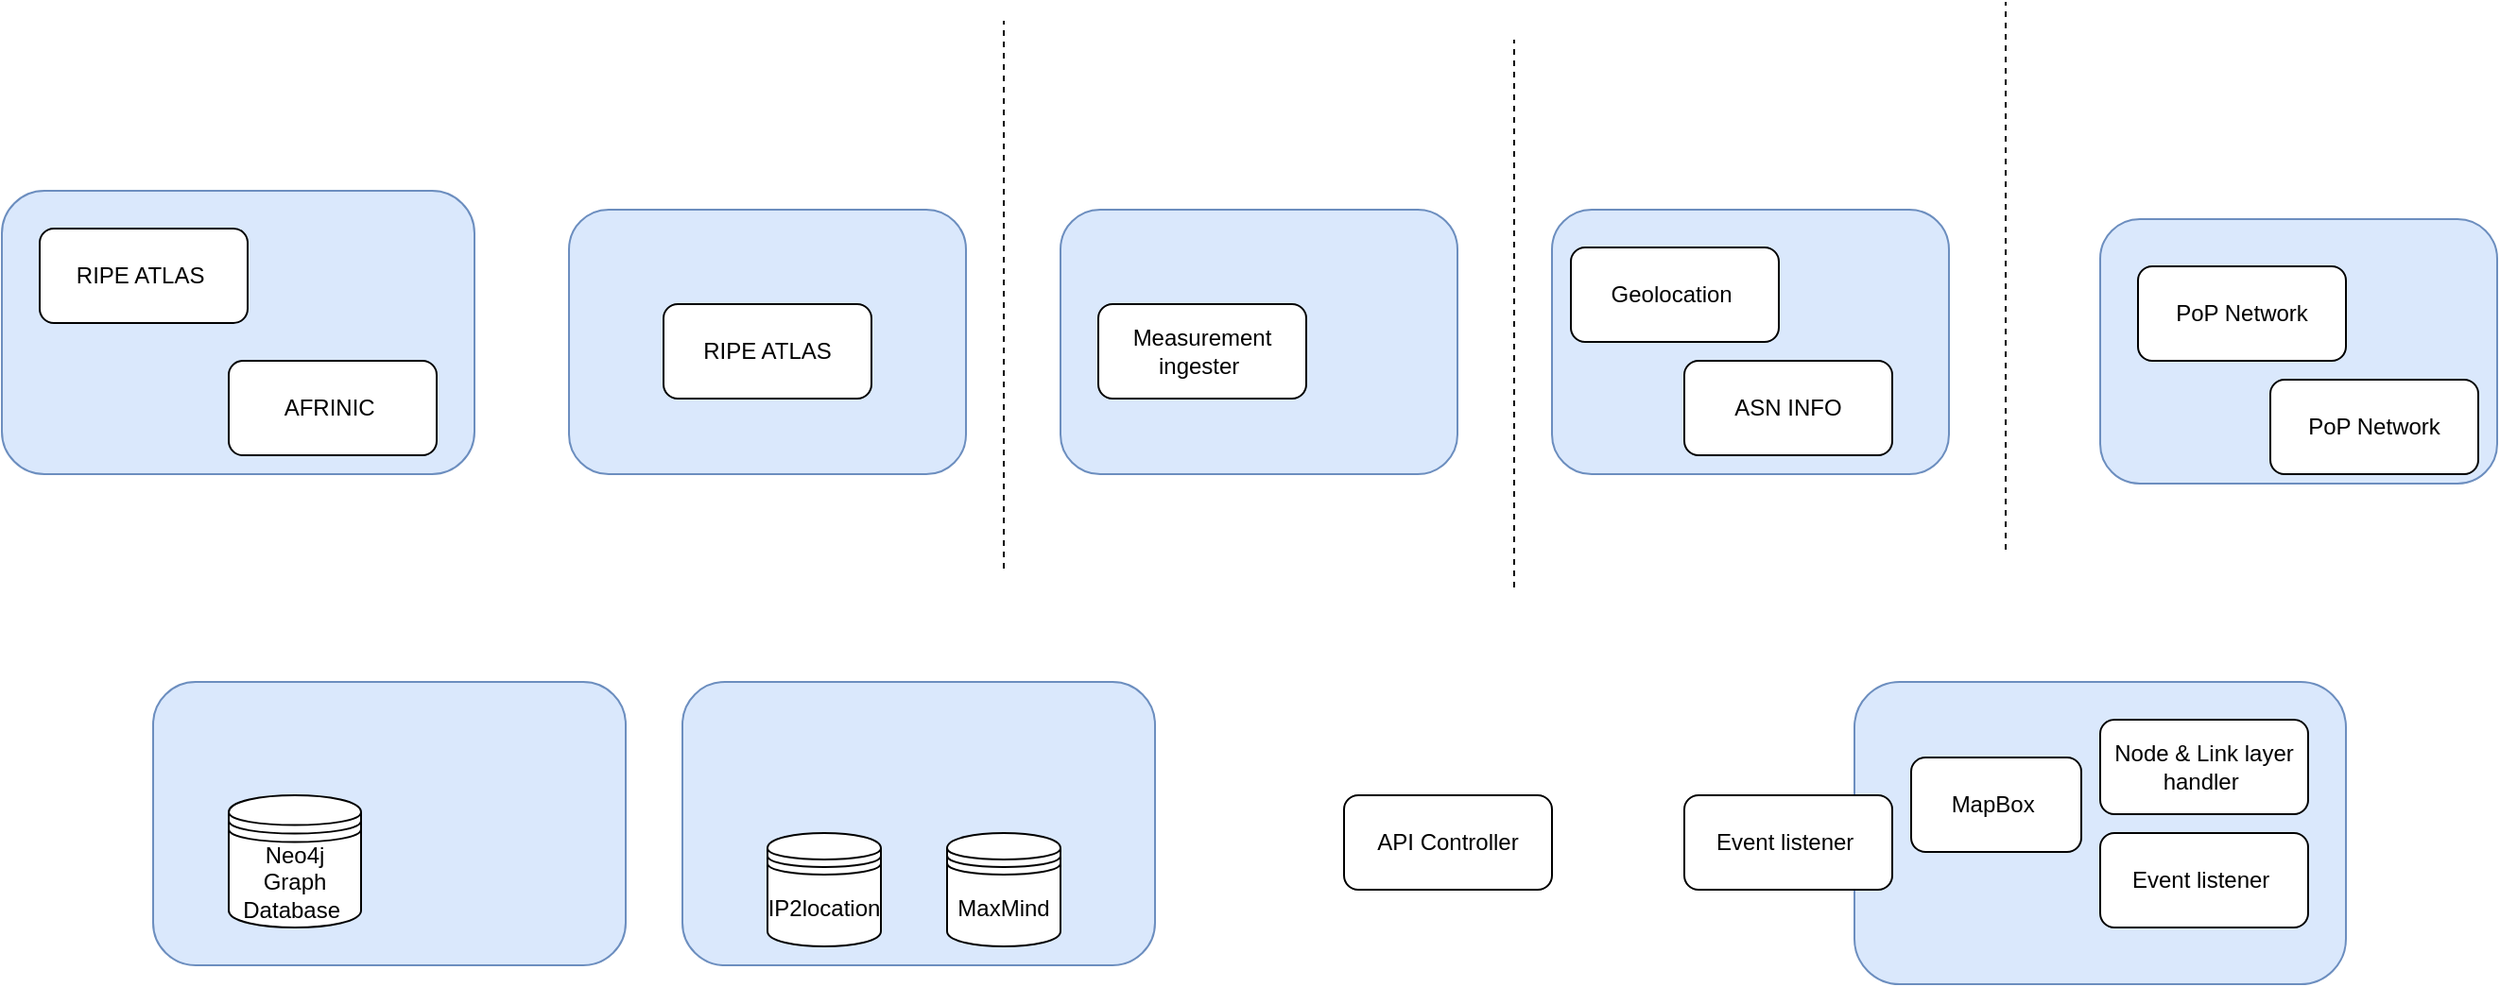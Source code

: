 <mxfile version="21.7.1" type="github">
  <diagram name="Page-1" id="10mLTs2lweQSjcvqGFnW">
    <mxGraphModel dx="1518" dy="684" grid="1" gridSize="10" guides="1" tooltips="1" connect="1" arrows="1" fold="1" page="1" pageScale="1" pageWidth="850" pageHeight="1100" math="0" shadow="0">
      <root>
        <mxCell id="0" />
        <mxCell id="1" parent="0" />
        <mxCell id="t9qF7NUUvE5QqUabhe2g-1" value="" style="rounded=1;whiteSpace=wrap;html=1;fillColor=#dae8fc;strokeColor=#6c8ebf;" vertex="1" parent="1">
          <mxGeometry x="360" y="330" width="210" height="140" as="geometry" />
        </mxCell>
        <mxCell id="t9qF7NUUvE5QqUabhe2g-6" value="" style="rounded=1;whiteSpace=wrap;html=1;fillColor=#dae8fc;strokeColor=#6c8ebf;" vertex="1" parent="1">
          <mxGeometry x="60" y="320" width="250" height="150" as="geometry" />
        </mxCell>
        <mxCell id="t9qF7NUUvE5QqUabhe2g-7" value="RIPE ATLAS&amp;nbsp;" style="rounded=1;whiteSpace=wrap;html=1;" vertex="1" parent="1">
          <mxGeometry x="80" y="340" width="110" height="50" as="geometry" />
        </mxCell>
        <mxCell id="t9qF7NUUvE5QqUabhe2g-8" value="AFRINIC&amp;nbsp;" style="rounded=1;whiteSpace=wrap;html=1;" vertex="1" parent="1">
          <mxGeometry x="180" y="410" width="110" height="50" as="geometry" />
        </mxCell>
        <mxCell id="t9qF7NUUvE5QqUabhe2g-9" value="RIPE ATLAS" style="rounded=1;whiteSpace=wrap;html=1;" vertex="1" parent="1">
          <mxGeometry x="410" y="380" width="110" height="50" as="geometry" />
        </mxCell>
        <mxCell id="t9qF7NUUvE5QqUabhe2g-10" value="" style="rounded=1;whiteSpace=wrap;html=1;fillColor=#dae8fc;strokeColor=#6c8ebf;" vertex="1" parent="1">
          <mxGeometry x="420" y="580" width="250" height="150" as="geometry" />
        </mxCell>
        <mxCell id="t9qF7NUUvE5QqUabhe2g-12" value="IP2location" style="shape=datastore;whiteSpace=wrap;html=1;" vertex="1" parent="1">
          <mxGeometry x="465" y="660" width="60" height="60" as="geometry" />
        </mxCell>
        <mxCell id="t9qF7NUUvE5QqUabhe2g-14" value="" style="rounded=1;whiteSpace=wrap;html=1;fillColor=#dae8fc;strokeColor=#6c8ebf;" vertex="1" parent="1">
          <mxGeometry x="140" y="580" width="250" height="150" as="geometry" />
        </mxCell>
        <mxCell id="t9qF7NUUvE5QqUabhe2g-13" value="Neo4j Graph Database&amp;nbsp;" style="shape=datastore;whiteSpace=wrap;html=1;" vertex="1" parent="1">
          <mxGeometry x="180" y="640" width="70" height="70" as="geometry" />
        </mxCell>
        <mxCell id="t9qF7NUUvE5QqUabhe2g-15" value="MaxMind" style="shape=datastore;whiteSpace=wrap;html=1;" vertex="1" parent="1">
          <mxGeometry x="560" y="660" width="60" height="60" as="geometry" />
        </mxCell>
        <mxCell id="t9qF7NUUvE5QqUabhe2g-16" value="" style="rounded=1;whiteSpace=wrap;html=1;fillColor=#dae8fc;strokeColor=#6c8ebf;" vertex="1" parent="1">
          <mxGeometry x="620" y="330" width="210" height="140" as="geometry" />
        </mxCell>
        <mxCell id="t9qF7NUUvE5QqUabhe2g-17" value="" style="rounded=1;whiteSpace=wrap;html=1;fillColor=#dae8fc;strokeColor=#6c8ebf;" vertex="1" parent="1">
          <mxGeometry x="880" y="330" width="210" height="140" as="geometry" />
        </mxCell>
        <mxCell id="t9qF7NUUvE5QqUabhe2g-18" value="Measurement ingester&amp;nbsp;" style="rounded=1;whiteSpace=wrap;html=1;" vertex="1" parent="1">
          <mxGeometry x="640" y="380" width="110" height="50" as="geometry" />
        </mxCell>
        <mxCell id="t9qF7NUUvE5QqUabhe2g-19" value="Geolocation&amp;nbsp;" style="rounded=1;whiteSpace=wrap;html=1;" vertex="1" parent="1">
          <mxGeometry x="890" y="350" width="110" height="50" as="geometry" />
        </mxCell>
        <mxCell id="t9qF7NUUvE5QqUabhe2g-20" value="ASN INFO" style="rounded=1;whiteSpace=wrap;html=1;" vertex="1" parent="1">
          <mxGeometry x="950" y="410" width="110" height="50" as="geometry" />
        </mxCell>
        <mxCell id="t9qF7NUUvE5QqUabhe2g-22" value="" style="rounded=1;whiteSpace=wrap;html=1;fillColor=#dae8fc;strokeColor=#6c8ebf;" vertex="1" parent="1">
          <mxGeometry x="1170" y="335" width="210" height="140" as="geometry" />
        </mxCell>
        <mxCell id="t9qF7NUUvE5QqUabhe2g-23" value="PoP Network" style="rounded=1;whiteSpace=wrap;html=1;" vertex="1" parent="1">
          <mxGeometry x="1190" y="360" width="110" height="50" as="geometry" />
        </mxCell>
        <mxCell id="t9qF7NUUvE5QqUabhe2g-24" value="PoP Network" style="rounded=1;whiteSpace=wrap;html=1;" vertex="1" parent="1">
          <mxGeometry x="1260" y="420" width="110" height="50" as="geometry" />
        </mxCell>
        <mxCell id="t9qF7NUUvE5QqUabhe2g-25" value="" style="rounded=1;whiteSpace=wrap;html=1;fillColor=#dae8fc;strokeColor=#6c8ebf;" vertex="1" parent="1">
          <mxGeometry x="1040" y="580" width="260" height="160" as="geometry" />
        </mxCell>
        <mxCell id="t9qF7NUUvE5QqUabhe2g-26" value="MapBox&amp;nbsp;" style="rounded=1;whiteSpace=wrap;html=1;" vertex="1" parent="1">
          <mxGeometry x="1070" y="620" width="90" height="50" as="geometry" />
        </mxCell>
        <mxCell id="t9qF7NUUvE5QqUabhe2g-27" value="Node &amp;amp; Link layer&lt;br&gt;handler&amp;nbsp;" style="rounded=1;whiteSpace=wrap;html=1;" vertex="1" parent="1">
          <mxGeometry x="1170" y="600" width="110" height="50" as="geometry" />
        </mxCell>
        <mxCell id="t9qF7NUUvE5QqUabhe2g-28" value="Event listener&amp;nbsp;" style="rounded=1;whiteSpace=wrap;html=1;" vertex="1" parent="1">
          <mxGeometry x="1170" y="660" width="110" height="50" as="geometry" />
        </mxCell>
        <mxCell id="t9qF7NUUvE5QqUabhe2g-29" value="Event listener&amp;nbsp;" style="rounded=1;whiteSpace=wrap;html=1;" vertex="1" parent="1">
          <mxGeometry x="950" y="640" width="110" height="50" as="geometry" />
        </mxCell>
        <mxCell id="t9qF7NUUvE5QqUabhe2g-30" value="API Controller" style="rounded=1;whiteSpace=wrap;html=1;" vertex="1" parent="1">
          <mxGeometry x="770" y="640" width="110" height="50" as="geometry" />
        </mxCell>
        <mxCell id="t9qF7NUUvE5QqUabhe2g-31" value="" style="endArrow=none;dashed=1;html=1;rounded=0;" edge="1" parent="1">
          <mxGeometry width="50" height="50" relative="1" as="geometry">
            <mxPoint x="590" y="520" as="sourcePoint" />
            <mxPoint x="590" y="230" as="targetPoint" />
          </mxGeometry>
        </mxCell>
        <mxCell id="t9qF7NUUvE5QqUabhe2g-32" value="" style="endArrow=none;dashed=1;html=1;rounded=0;" edge="1" parent="1">
          <mxGeometry width="50" height="50" relative="1" as="geometry">
            <mxPoint x="860" y="530" as="sourcePoint" />
            <mxPoint x="860" y="240" as="targetPoint" />
          </mxGeometry>
        </mxCell>
        <mxCell id="t9qF7NUUvE5QqUabhe2g-33" value="" style="endArrow=none;dashed=1;html=1;rounded=0;" edge="1" parent="1">
          <mxGeometry width="50" height="50" relative="1" as="geometry">
            <mxPoint x="1120" y="510" as="sourcePoint" />
            <mxPoint x="1120" y="220" as="targetPoint" />
          </mxGeometry>
        </mxCell>
      </root>
    </mxGraphModel>
  </diagram>
</mxfile>

